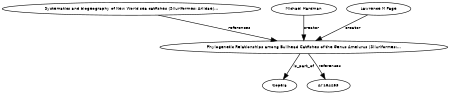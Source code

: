 digraph G {
size="3,3";
node [fontsize=7, fontname="Helvetica"];
edge [fontsize=7, fontname="Helvetica"];
node0 [label="Phylogenetic Relationships among Bullhead Catfishes of the Genus Ameiurus (Siluriformes:...", width=0.27433100247,height=0.27433100247];
node1 [label="Systematics and biogeography of New World sea catfishes (Siluriformes: Ariidae)...", width=0.27433100247,height=0.27433100247];
node2 [label="Michael Hardman", width=0.27433100247,height=0.27433100247];
node3 [label="Lawrence M Page", width=0.27433100247,height=0.27433100247];
node4 [label="Copeia", width=0.27433100247,height=0.27433100247];
node5 [label="AY184253", width=0.27433100247,height=0.27433100247];
node1 -> node0 [label="references"];
node2 -> node0 [label="creator"];
node3 -> node0 [label="creator"];
node0 -> node4 [label="is_part_of"];
node0 -> node5 [label="references"];
}

